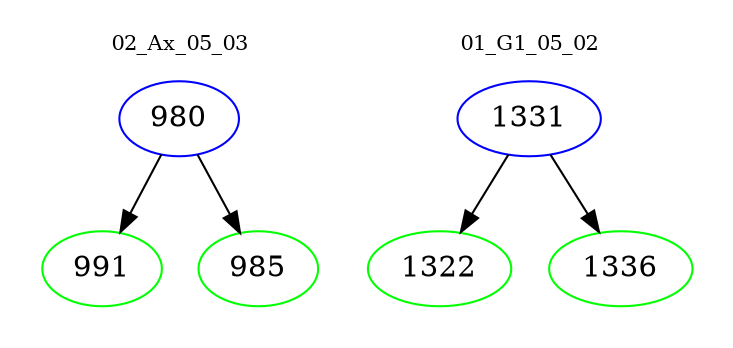 digraph{
subgraph cluster_0 {
color = white
label = "02_Ax_05_03";
fontsize=10;
T0_980 [label="980", color="blue"]
T0_980 -> T0_991 [color="black"]
T0_991 [label="991", color="green"]
T0_980 -> T0_985 [color="black"]
T0_985 [label="985", color="green"]
}
subgraph cluster_1 {
color = white
label = "01_G1_05_02";
fontsize=10;
T1_1331 [label="1331", color="blue"]
T1_1331 -> T1_1322 [color="black"]
T1_1322 [label="1322", color="green"]
T1_1331 -> T1_1336 [color="black"]
T1_1336 [label="1336", color="green"]
}
}
